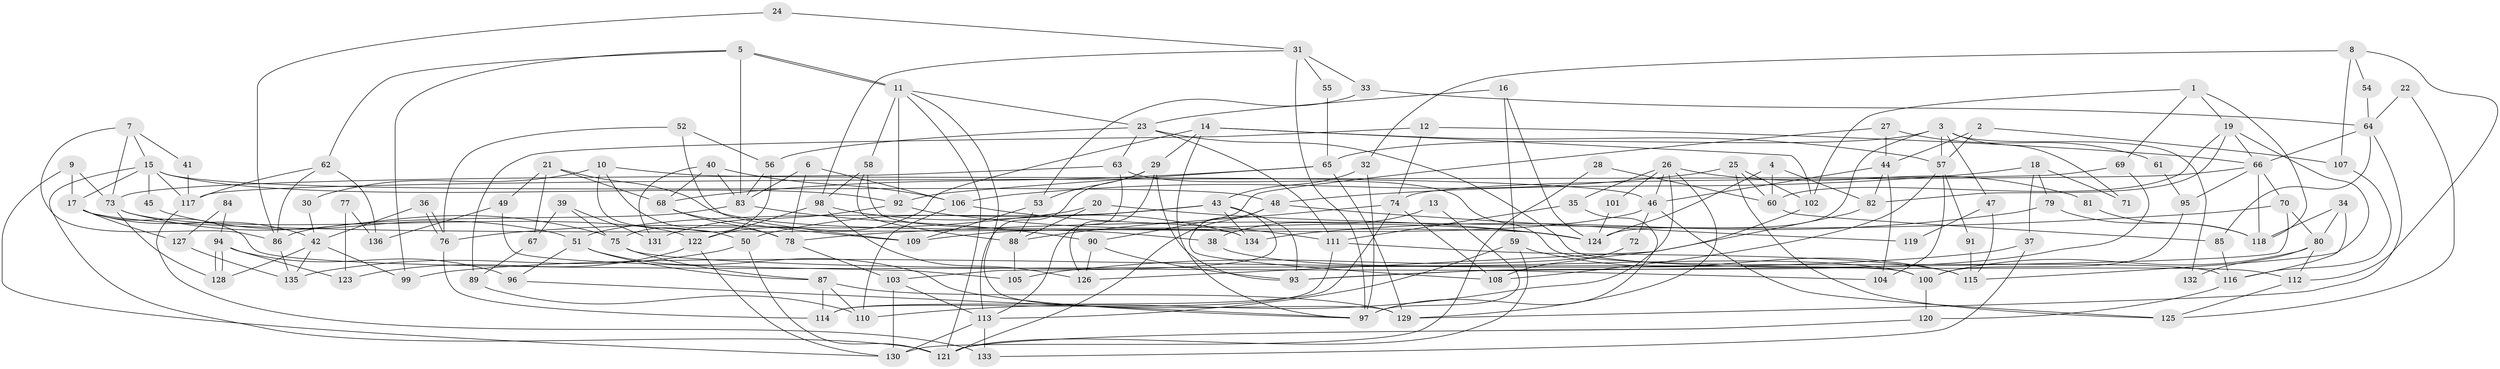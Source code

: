 // coarse degree distribution, {4: 0.16176470588235295, 3: 0.19117647058823528, 2: 0.029411764705882353, 6: 0.16176470588235295, 5: 0.1323529411764706, 9: 0.04411764705882353, 11: 0.029411764705882353, 8: 0.08823529411764706, 10: 0.029411764705882353, 7: 0.1323529411764706}
// Generated by graph-tools (version 1.1) at 2025/37/03/04/25 23:37:07]
// undirected, 136 vertices, 272 edges
graph export_dot {
  node [color=gray90,style=filled];
  1;
  2;
  3;
  4;
  5;
  6;
  7;
  8;
  9;
  10;
  11;
  12;
  13;
  14;
  15;
  16;
  17;
  18;
  19;
  20;
  21;
  22;
  23;
  24;
  25;
  26;
  27;
  28;
  29;
  30;
  31;
  32;
  33;
  34;
  35;
  36;
  37;
  38;
  39;
  40;
  41;
  42;
  43;
  44;
  45;
  46;
  47;
  48;
  49;
  50;
  51;
  52;
  53;
  54;
  55;
  56;
  57;
  58;
  59;
  60;
  61;
  62;
  63;
  64;
  65;
  66;
  67;
  68;
  69;
  70;
  71;
  72;
  73;
  74;
  75;
  76;
  77;
  78;
  79;
  80;
  81;
  82;
  83;
  84;
  85;
  86;
  87;
  88;
  89;
  90;
  91;
  92;
  93;
  94;
  95;
  96;
  97;
  98;
  99;
  100;
  101;
  102;
  103;
  104;
  105;
  106;
  107;
  108;
  109;
  110;
  111;
  112;
  113;
  114;
  115;
  116;
  117;
  118;
  119;
  120;
  121;
  122;
  123;
  124;
  125;
  126;
  127;
  128;
  129;
  130;
  131;
  132;
  133;
  134;
  135;
  136;
  1 -- 19;
  1 -- 102;
  1 -- 69;
  1 -- 118;
  2 -- 44;
  2 -- 57;
  2 -- 107;
  3 -- 57;
  3 -- 124;
  3 -- 47;
  3 -- 65;
  3 -- 71;
  3 -- 132;
  4 -- 60;
  4 -- 124;
  4 -- 82;
  5 -- 11;
  5 -- 11;
  5 -- 62;
  5 -- 83;
  5 -- 99;
  6 -- 78;
  6 -- 106;
  6 -- 83;
  7 -- 73;
  7 -- 15;
  7 -- 41;
  7 -- 86;
  8 -- 32;
  8 -- 112;
  8 -- 54;
  8 -- 107;
  9 -- 17;
  9 -- 130;
  9 -- 73;
  10 -- 50;
  10 -- 78;
  10 -- 30;
  10 -- 46;
  11 -- 129;
  11 -- 23;
  11 -- 58;
  11 -- 92;
  11 -- 121;
  12 -- 66;
  12 -- 74;
  12 -- 89;
  13 -- 38;
  13 -- 97;
  14 -- 29;
  14 -- 122;
  14 -- 57;
  14 -- 97;
  14 -- 102;
  15 -- 121;
  15 -- 92;
  15 -- 17;
  15 -- 45;
  15 -- 48;
  15 -- 117;
  16 -- 124;
  16 -- 23;
  16 -- 59;
  17 -- 100;
  17 -- 42;
  17 -- 124;
  17 -- 127;
  18 -- 79;
  18 -- 48;
  18 -- 37;
  18 -- 71;
  19 -- 115;
  19 -- 66;
  19 -- 60;
  19 -- 82;
  20 -- 124;
  20 -- 76;
  20 -- 88;
  21 -- 67;
  21 -- 68;
  21 -- 38;
  21 -- 49;
  22 -- 125;
  22 -- 64;
  23 -- 56;
  23 -- 63;
  23 -- 111;
  23 -- 112;
  24 -- 86;
  24 -- 31;
  25 -- 60;
  25 -- 102;
  25 -- 106;
  25 -- 125;
  26 -- 35;
  26 -- 46;
  26 -- 81;
  26 -- 101;
  26 -- 110;
  26 -- 129;
  27 -- 44;
  27 -- 90;
  27 -- 61;
  28 -- 130;
  28 -- 60;
  29 -- 126;
  29 -- 93;
  29 -- 53;
  29 -- 113;
  30 -- 42;
  31 -- 97;
  31 -- 98;
  31 -- 33;
  31 -- 55;
  32 -- 43;
  32 -- 97;
  33 -- 53;
  33 -- 64;
  34 -- 118;
  34 -- 116;
  34 -- 80;
  35 -- 97;
  35 -- 111;
  36 -- 42;
  36 -- 76;
  36 -- 76;
  37 -- 133;
  37 -- 99;
  38 -- 100;
  39 -- 75;
  39 -- 131;
  39 -- 67;
  40 -- 68;
  40 -- 83;
  40 -- 106;
  40 -- 131;
  41 -- 117;
  42 -- 99;
  42 -- 128;
  42 -- 135;
  43 -- 50;
  43 -- 103;
  43 -- 51;
  43 -- 93;
  43 -- 134;
  44 -- 104;
  44 -- 82;
  44 -- 46;
  45 -- 51;
  46 -- 72;
  46 -- 109;
  46 -- 125;
  47 -- 115;
  47 -- 119;
  48 -- 121;
  48 -- 108;
  48 -- 119;
  49 -- 105;
  49 -- 136;
  50 -- 135;
  50 -- 121;
  51 -- 87;
  51 -- 96;
  51 -- 97;
  52 -- 56;
  52 -- 76;
  52 -- 109;
  53 -- 109;
  53 -- 88;
  54 -- 64;
  55 -- 65;
  56 -- 83;
  56 -- 75;
  57 -- 108;
  57 -- 91;
  57 -- 104;
  58 -- 88;
  58 -- 98;
  58 -- 134;
  59 -- 113;
  59 -- 115;
  59 -- 121;
  60 -- 85;
  61 -- 95;
  62 -- 117;
  62 -- 86;
  62 -- 136;
  63 -- 73;
  63 -- 113;
  63 -- 116;
  64 -- 129;
  64 -- 66;
  64 -- 85;
  65 -- 129;
  65 -- 68;
  65 -- 92;
  66 -- 70;
  66 -- 74;
  66 -- 95;
  66 -- 118;
  67 -- 89;
  68 -- 109;
  68 -- 78;
  69 -- 93;
  69 -- 117;
  70 -- 80;
  70 -- 78;
  70 -- 93;
  72 -- 108;
  73 -- 128;
  73 -- 75;
  73 -- 122;
  74 -- 88;
  74 -- 108;
  74 -- 114;
  75 -- 87;
  75 -- 104;
  76 -- 114;
  77 -- 136;
  77 -- 123;
  78 -- 103;
  79 -- 118;
  79 -- 134;
  80 -- 112;
  80 -- 100;
  80 -- 132;
  81 -- 118;
  82 -- 105;
  83 -- 86;
  83 -- 90;
  84 -- 127;
  84 -- 94;
  85 -- 116;
  86 -- 135;
  87 -- 110;
  87 -- 114;
  87 -- 129;
  88 -- 105;
  89 -- 110;
  90 -- 93;
  90 -- 126;
  91 -- 115;
  92 -- 124;
  92 -- 131;
  94 -- 96;
  94 -- 128;
  94 -- 128;
  94 -- 123;
  95 -- 100;
  96 -- 97;
  98 -- 134;
  98 -- 122;
  98 -- 126;
  100 -- 120;
  101 -- 124;
  102 -- 126;
  103 -- 130;
  103 -- 113;
  106 -- 110;
  106 -- 111;
  107 -- 116;
  111 -- 114;
  111 -- 115;
  112 -- 125;
  113 -- 130;
  113 -- 133;
  116 -- 120;
  117 -- 133;
  120 -- 121;
  122 -- 123;
  122 -- 130;
  127 -- 135;
}
